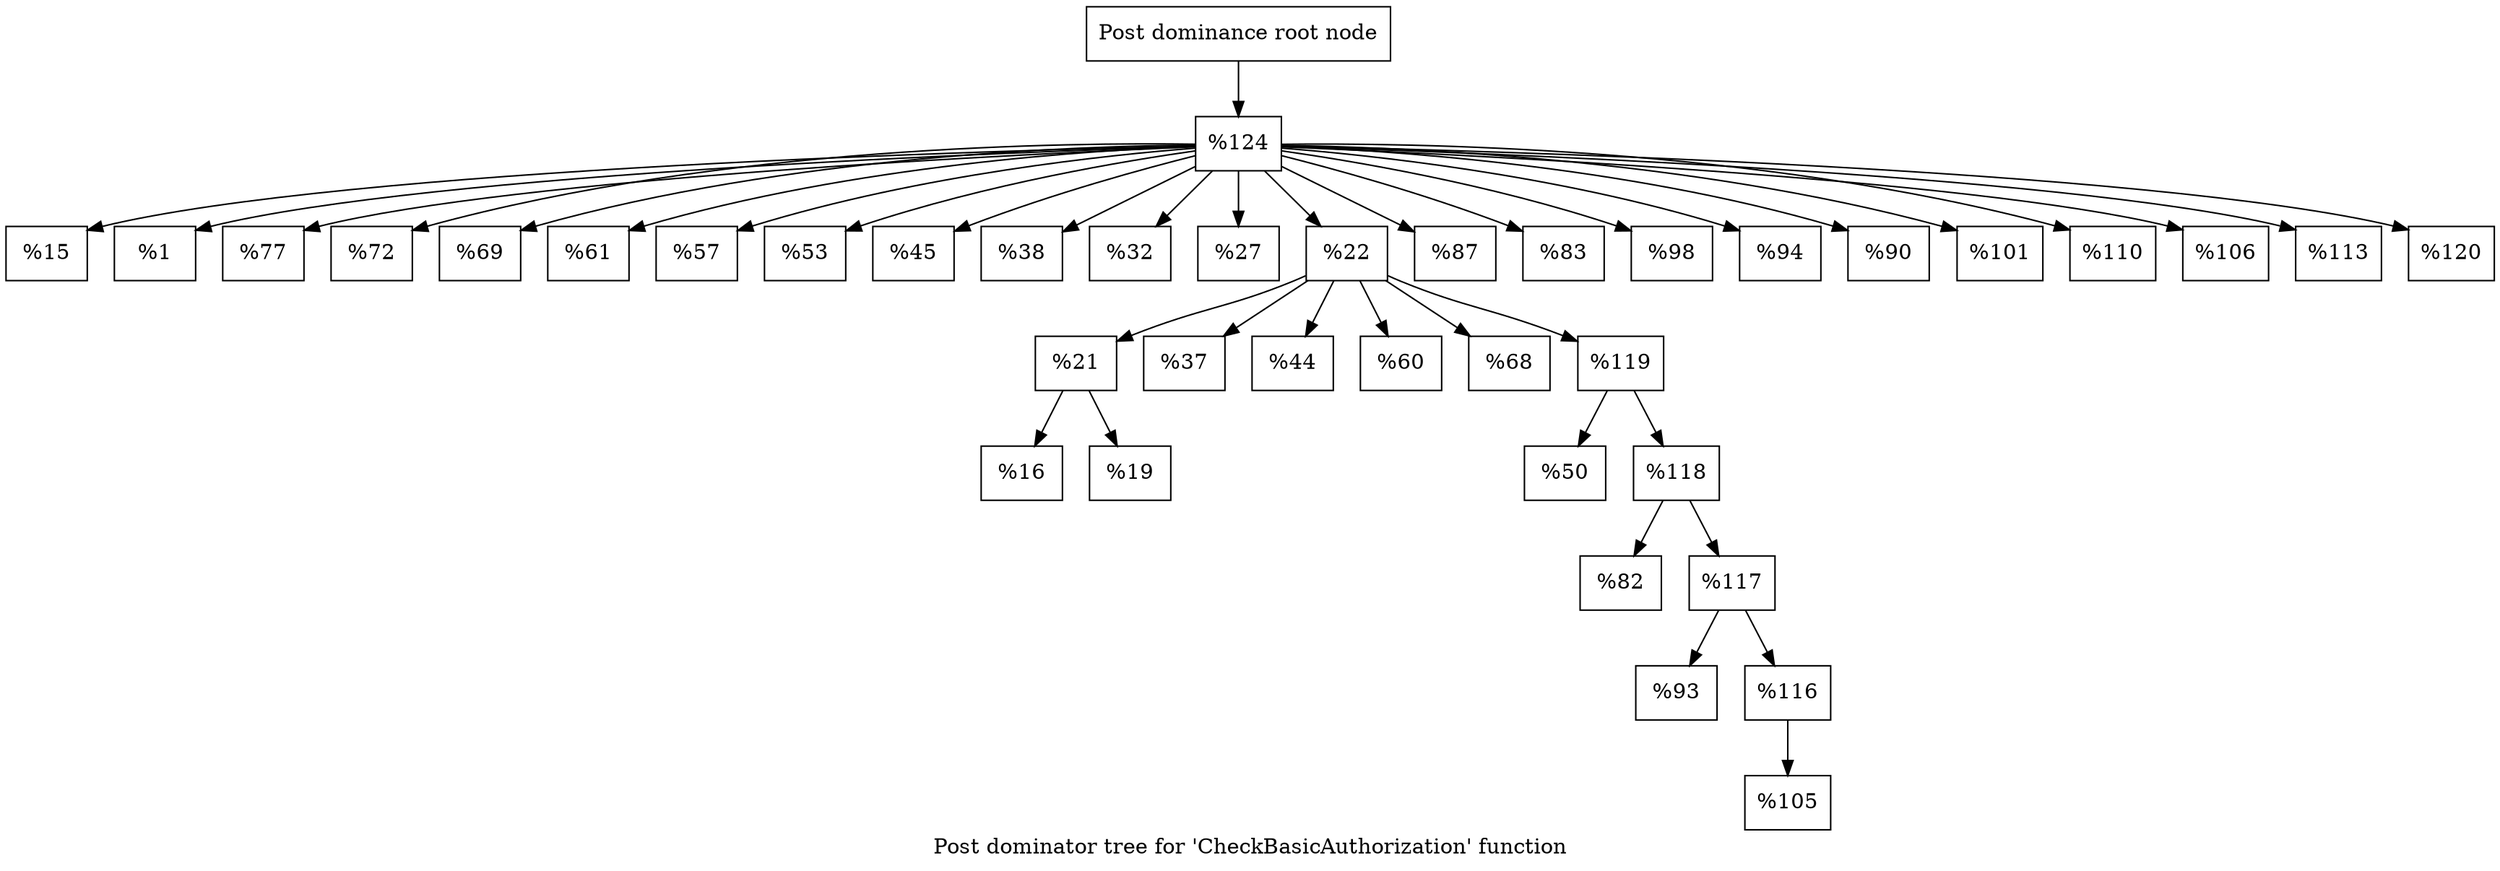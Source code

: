 digraph "Post dominator tree for 'CheckBasicAuthorization' function" {
	label="Post dominator tree for 'CheckBasicAuthorization' function";

	Node0x98cb80 [shape=record,label="{Post dominance root node}"];
	Node0x98cb80 -> Node0x98e4f0;
	Node0x98e4f0 [shape=record,label="{%124}"];
	Node0x98e4f0 -> Node0x8f6490;
	Node0x98e4f0 -> Node0x986720;
	Node0x98e4f0 -> Node0x98dc40;
	Node0x98e4f0 -> Node0x991ba0;
	Node0x98e4f0 -> Node0x9b8540;
	Node0x98e4f0 -> Node0x9f3fe0;
	Node0x98e4f0 -> Node0x995000;
	Node0x98e4f0 -> Node0x966170;
	Node0x98e4f0 -> Node0x961010;
	Node0x98e4f0 -> Node0x976c00;
	Node0x98e4f0 -> Node0x98c970;
	Node0x98e4f0 -> Node0x9f4d40;
	Node0x98e4f0 -> Node0x9783c0;
	Node0x98e4f0 -> Node0x9be5d0;
	Node0x98e4f0 -> Node0x9985e0;
	Node0x98e4f0 -> Node0x968a00;
	Node0x98e4f0 -> Node0x98e9a0;
	Node0x98e4f0 -> Node0x9ac040;
	Node0x98e4f0 -> Node0x9b5f80;
	Node0x98e4f0 -> Node0x97cd30;
	Node0x98e4f0 -> Node0x9f5810;
	Node0x98e4f0 -> Node0x9957e0;
	Node0x98e4f0 -> Node0x9a4a20;
	Node0x8f6490 [shape=record,label="{%15}"];
	Node0x986720 [shape=record,label="{%1}"];
	Node0x98dc40 [shape=record,label="{%77}"];
	Node0x991ba0 [shape=record,label="{%72}"];
	Node0x9b8540 [shape=record,label="{%69}"];
	Node0x9f3fe0 [shape=record,label="{%61}"];
	Node0x995000 [shape=record,label="{%57}"];
	Node0x966170 [shape=record,label="{%53}"];
	Node0x961010 [shape=record,label="{%45}"];
	Node0x976c00 [shape=record,label="{%38}"];
	Node0x98c970 [shape=record,label="{%32}"];
	Node0x9f4d40 [shape=record,label="{%27}"];
	Node0x9783c0 [shape=record,label="{%22}"];
	Node0x9783c0 -> Node0x9f5d50;
	Node0x9783c0 -> Node0x9a28a0;
	Node0x9783c0 -> Node0x98f890;
	Node0x9783c0 -> Node0x9c36e0;
	Node0x9783c0 -> Node0x9fa900;
	Node0x9783c0 -> Node0x9fd5f0;
	Node0x9f5d50 [shape=record,label="{%21}"];
	Node0x9f5d50 -> Node0x9b21b0;
	Node0x9f5d50 -> Node0x967d60;
	Node0x9b21b0 [shape=record,label="{%16}"];
	Node0x967d60 [shape=record,label="{%19}"];
	Node0x9a28a0 [shape=record,label="{%37}"];
	Node0x98f890 [shape=record,label="{%44}"];
	Node0x9c36e0 [shape=record,label="{%60}"];
	Node0x9fa900 [shape=record,label="{%68}"];
	Node0x9fd5f0 [shape=record,label="{%119}"];
	Node0x9fd5f0 -> Node0x979910;
	Node0x9fd5f0 -> Node0x96bf90;
	Node0x979910 [shape=record,label="{%50}"];
	Node0x96bf90 [shape=record,label="{%118}"];
	Node0x96bf90 -> Node0x9f9340;
	Node0x96bf90 -> Node0x9c4de0;
	Node0x9f9340 [shape=record,label="{%82}"];
	Node0x9c4de0 [shape=record,label="{%117}"];
	Node0x9c4de0 -> Node0x99f210;
	Node0x9c4de0 -> Node0x953360;
	Node0x99f210 [shape=record,label="{%93}"];
	Node0x953360 [shape=record,label="{%116}"];
	Node0x953360 -> Node0x994360;
	Node0x994360 [shape=record,label="{%105}"];
	Node0x9be5d0 [shape=record,label="{%87}"];
	Node0x9985e0 [shape=record,label="{%83}"];
	Node0x968a00 [shape=record,label="{%98}"];
	Node0x98e9a0 [shape=record,label="{%94}"];
	Node0x9ac040 [shape=record,label="{%90}"];
	Node0x9b5f80 [shape=record,label="{%101}"];
	Node0x97cd30 [shape=record,label="{%110}"];
	Node0x9f5810 [shape=record,label="{%106}"];
	Node0x9957e0 [shape=record,label="{%113}"];
	Node0x9a4a20 [shape=record,label="{%120}"];
}
